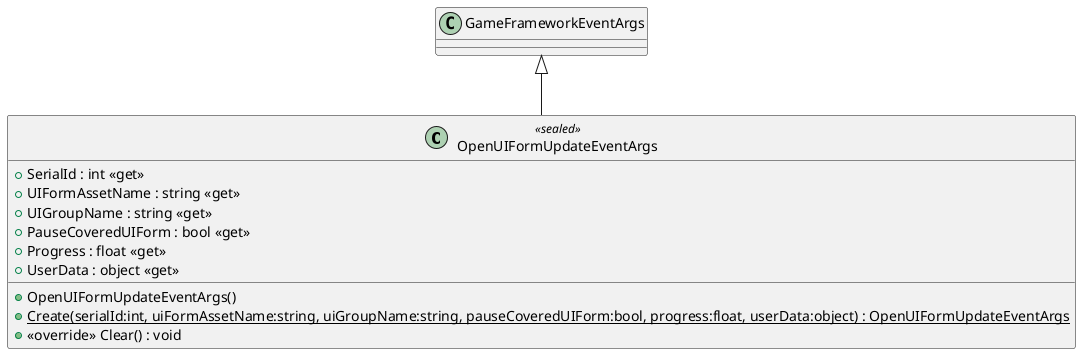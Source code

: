 @startuml
class OpenUIFormUpdateEventArgs <<sealed>> {
    + OpenUIFormUpdateEventArgs()
    + SerialId : int <<get>>
    + UIFormAssetName : string <<get>>
    + UIGroupName : string <<get>>
    + PauseCoveredUIForm : bool <<get>>
    + Progress : float <<get>>
    + UserData : object <<get>>
    + {static} Create(serialId:int, uiFormAssetName:string, uiGroupName:string, pauseCoveredUIForm:bool, progress:float, userData:object) : OpenUIFormUpdateEventArgs
    + <<override>> Clear() : void
}
GameFrameworkEventArgs <|-- OpenUIFormUpdateEventArgs
@enduml
